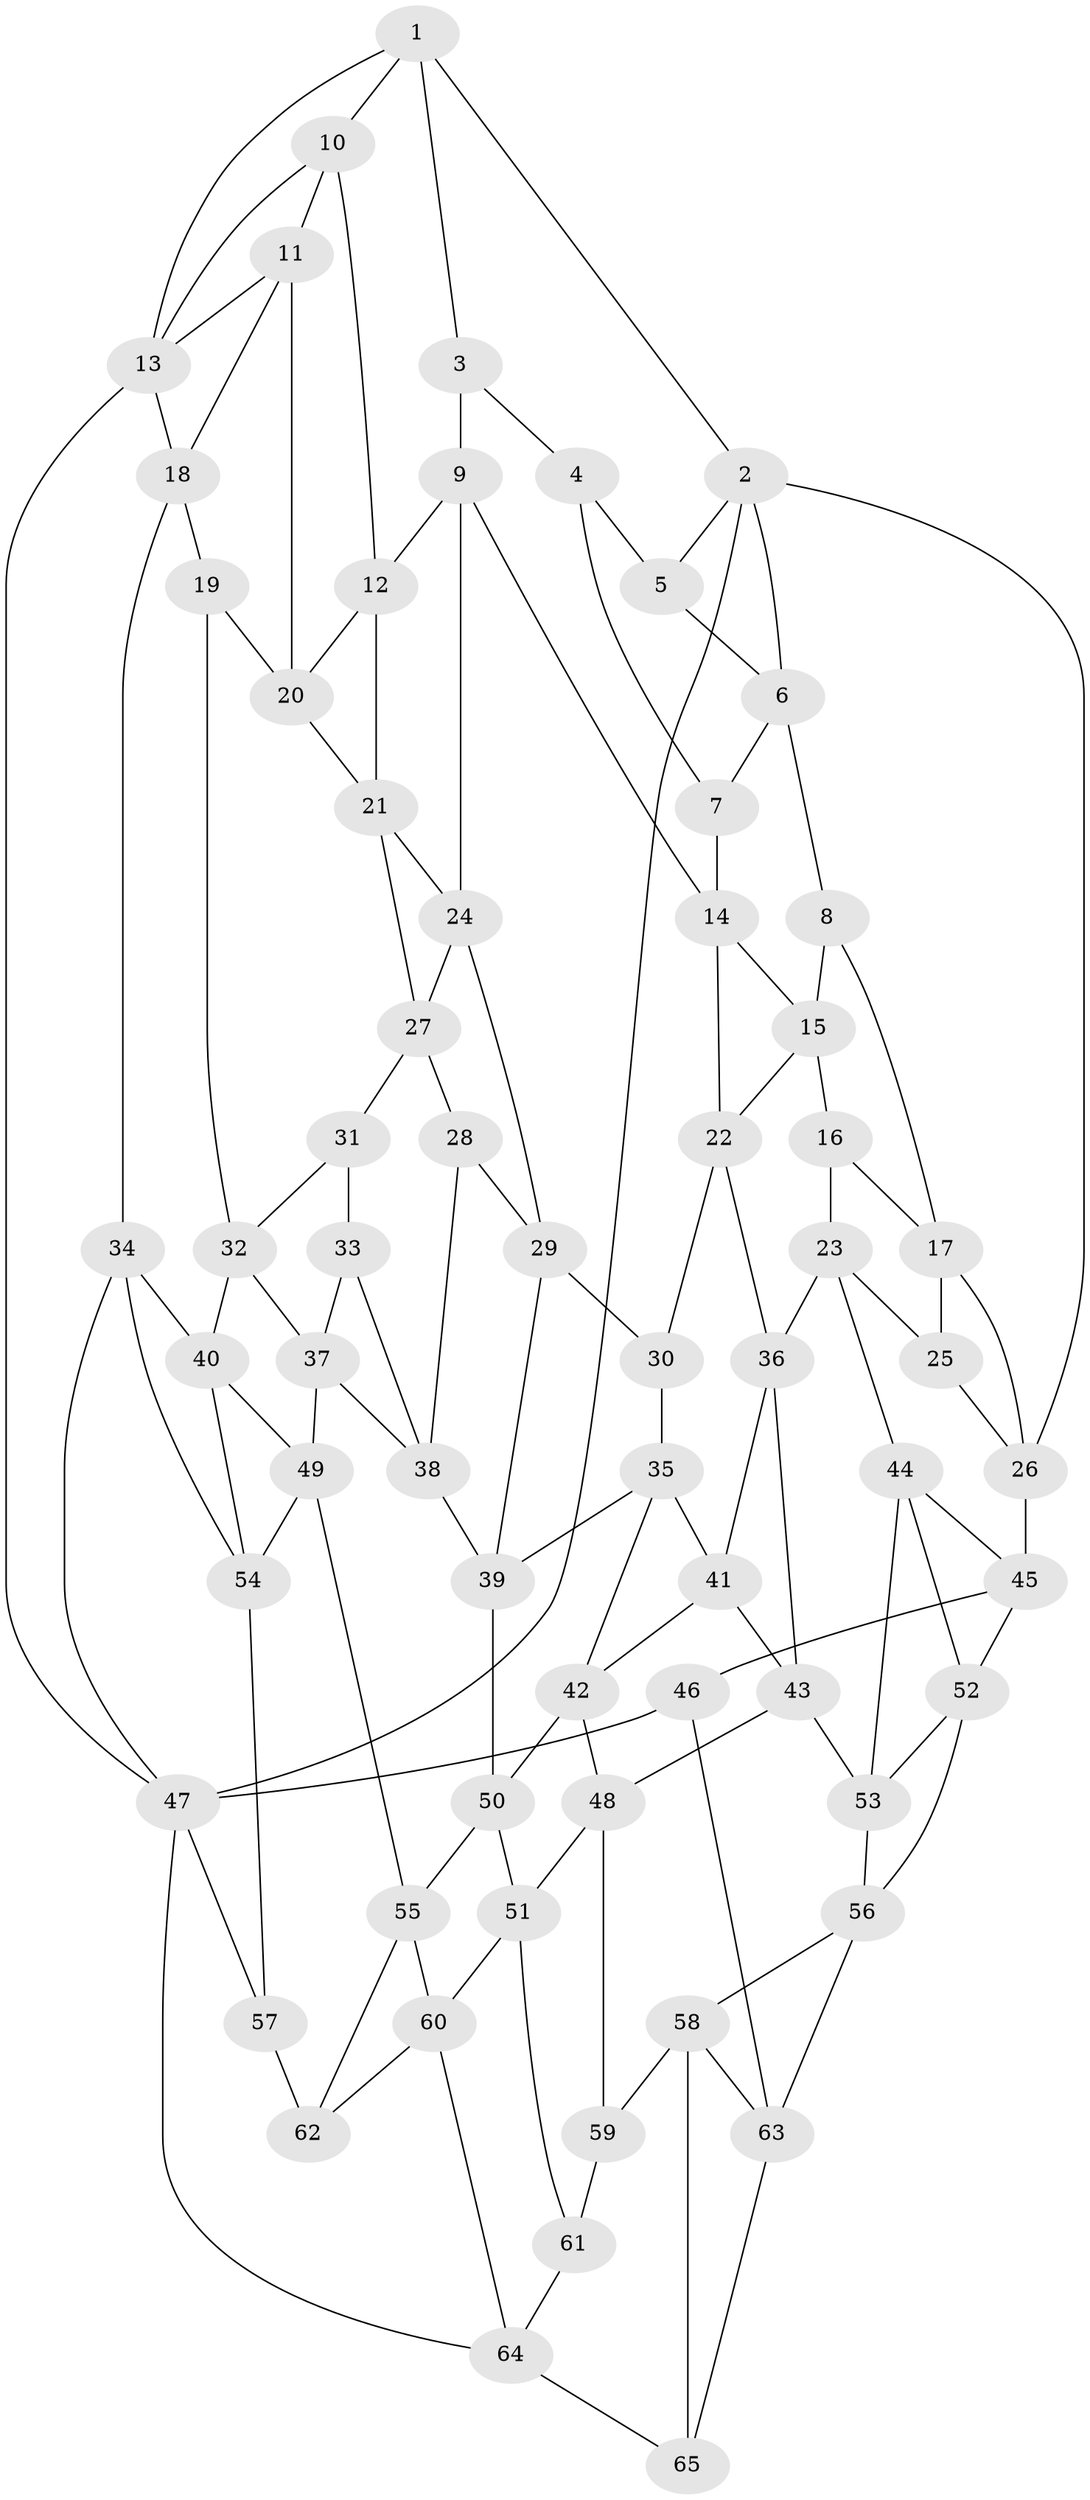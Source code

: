 // original degree distribution, {3: 0.023255813953488372, 4: 0.2558139534883721, 6: 0.24806201550387597, 5: 0.4728682170542636}
// Generated by graph-tools (version 1.1) at 2025/51/03/09/25 03:51:05]
// undirected, 65 vertices, 123 edges
graph export_dot {
graph [start="1"]
  node [color=gray90,style=filled];
  1;
  2;
  3;
  4;
  5;
  6;
  7;
  8;
  9;
  10;
  11;
  12;
  13;
  14;
  15;
  16;
  17;
  18;
  19;
  20;
  21;
  22;
  23;
  24;
  25;
  26;
  27;
  28;
  29;
  30;
  31;
  32;
  33;
  34;
  35;
  36;
  37;
  38;
  39;
  40;
  41;
  42;
  43;
  44;
  45;
  46;
  47;
  48;
  49;
  50;
  51;
  52;
  53;
  54;
  55;
  56;
  57;
  58;
  59;
  60;
  61;
  62;
  63;
  64;
  65;
  1 -- 2 [weight=1.0];
  1 -- 3 [weight=1.0];
  1 -- 10 [weight=1.0];
  1 -- 13 [weight=1.0];
  2 -- 5 [weight=1.0];
  2 -- 6 [weight=1.0];
  2 -- 26 [weight=1.0];
  2 -- 47 [weight=1.0];
  3 -- 4 [weight=1.0];
  3 -- 9 [weight=1.0];
  4 -- 5 [weight=1.0];
  4 -- 7 [weight=1.0];
  5 -- 6 [weight=1.0];
  6 -- 7 [weight=1.0];
  6 -- 8 [weight=1.0];
  7 -- 14 [weight=1.0];
  8 -- 15 [weight=1.0];
  8 -- 17 [weight=1.0];
  9 -- 12 [weight=1.0];
  9 -- 14 [weight=1.0];
  9 -- 24 [weight=1.0];
  10 -- 11 [weight=1.0];
  10 -- 12 [weight=1.0];
  10 -- 13 [weight=1.0];
  11 -- 13 [weight=1.0];
  11 -- 18 [weight=1.0];
  11 -- 20 [weight=1.0];
  12 -- 20 [weight=1.0];
  12 -- 21 [weight=1.0];
  13 -- 18 [weight=1.0];
  13 -- 47 [weight=1.0];
  14 -- 15 [weight=1.0];
  14 -- 22 [weight=1.0];
  15 -- 16 [weight=1.0];
  15 -- 22 [weight=1.0];
  16 -- 17 [weight=1.0];
  16 -- 23 [weight=1.0];
  17 -- 25 [weight=1.0];
  17 -- 26 [weight=1.0];
  18 -- 19 [weight=1.0];
  18 -- 34 [weight=1.0];
  19 -- 20 [weight=1.0];
  19 -- 32 [weight=1.0];
  20 -- 21 [weight=1.0];
  21 -- 24 [weight=1.0];
  21 -- 27 [weight=1.0];
  22 -- 30 [weight=1.0];
  22 -- 36 [weight=1.0];
  23 -- 25 [weight=1.0];
  23 -- 36 [weight=1.0];
  23 -- 44 [weight=1.0];
  24 -- 27 [weight=1.0];
  24 -- 29 [weight=1.0];
  25 -- 26 [weight=1.0];
  26 -- 45 [weight=1.0];
  27 -- 28 [weight=1.0];
  27 -- 31 [weight=1.0];
  28 -- 29 [weight=1.0];
  28 -- 38 [weight=1.0];
  29 -- 30 [weight=1.0];
  29 -- 39 [weight=1.0];
  30 -- 35 [weight=1.0];
  31 -- 32 [weight=1.0];
  31 -- 33 [weight=2.0];
  32 -- 37 [weight=1.0];
  32 -- 40 [weight=1.0];
  33 -- 37 [weight=1.0];
  33 -- 38 [weight=1.0];
  34 -- 40 [weight=1.0];
  34 -- 47 [weight=1.0];
  34 -- 54 [weight=1.0];
  35 -- 39 [weight=1.0];
  35 -- 41 [weight=1.0];
  35 -- 42 [weight=1.0];
  36 -- 41 [weight=1.0];
  36 -- 43 [weight=1.0];
  37 -- 38 [weight=1.0];
  37 -- 49 [weight=1.0];
  38 -- 39 [weight=1.0];
  39 -- 50 [weight=1.0];
  40 -- 49 [weight=1.0];
  40 -- 54 [weight=1.0];
  41 -- 42 [weight=1.0];
  41 -- 43 [weight=1.0];
  42 -- 48 [weight=1.0];
  42 -- 50 [weight=1.0];
  43 -- 48 [weight=1.0];
  43 -- 53 [weight=1.0];
  44 -- 45 [weight=1.0];
  44 -- 52 [weight=1.0];
  44 -- 53 [weight=1.0];
  45 -- 46 [weight=1.0];
  45 -- 52 [weight=1.0];
  46 -- 47 [weight=1.0];
  46 -- 63 [weight=1.0];
  47 -- 57 [weight=1.0];
  47 -- 64 [weight=1.0];
  48 -- 51 [weight=1.0];
  48 -- 59 [weight=1.0];
  49 -- 54 [weight=1.0];
  49 -- 55 [weight=1.0];
  50 -- 51 [weight=1.0];
  50 -- 55 [weight=1.0];
  51 -- 60 [weight=1.0];
  51 -- 61 [weight=1.0];
  52 -- 53 [weight=1.0];
  52 -- 56 [weight=1.0];
  53 -- 56 [weight=1.0];
  54 -- 57 [weight=1.0];
  55 -- 60 [weight=1.0];
  55 -- 62 [weight=1.0];
  56 -- 58 [weight=1.0];
  56 -- 63 [weight=1.0];
  57 -- 62 [weight=2.0];
  58 -- 59 [weight=1.0];
  58 -- 63 [weight=1.0];
  58 -- 65 [weight=1.0];
  59 -- 61 [weight=2.0];
  60 -- 62 [weight=1.0];
  60 -- 64 [weight=1.0];
  61 -- 64 [weight=1.0];
  63 -- 65 [weight=1.0];
  64 -- 65 [weight=1.0];
}
